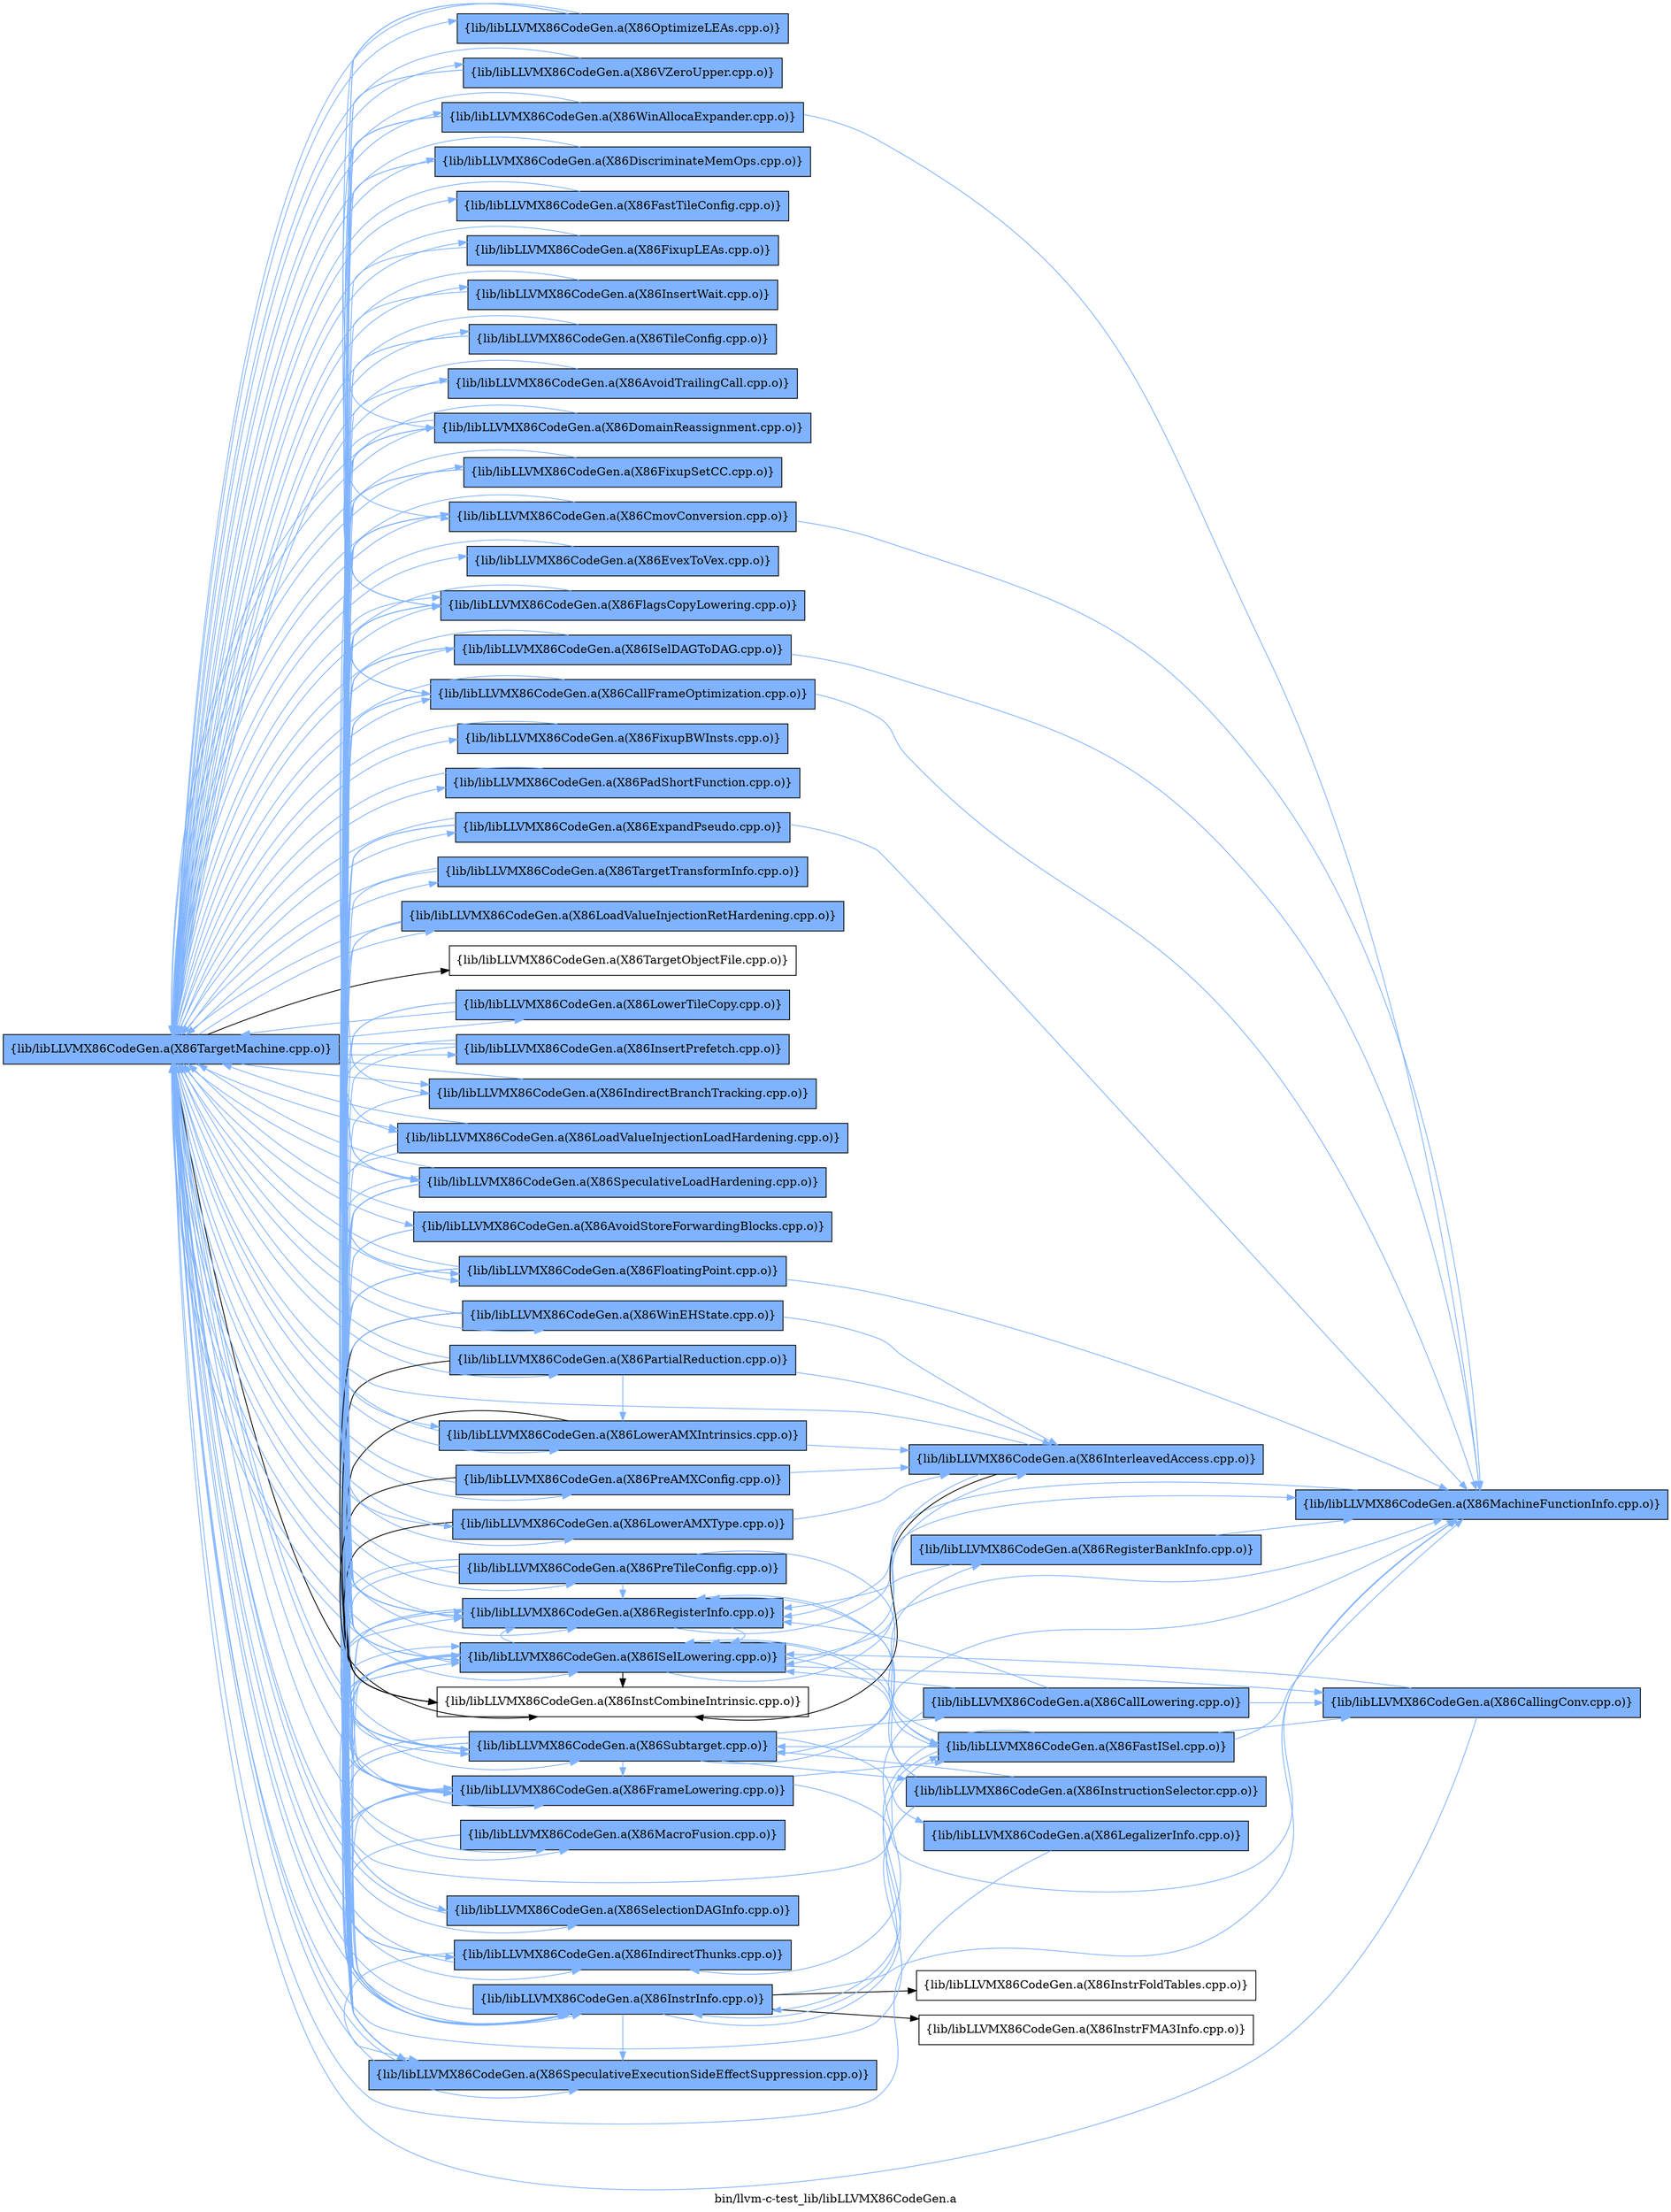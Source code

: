 digraph "bin/llvm-c-test_lib/libLLVMX86CodeGen.a" {
	label="bin/llvm-c-test_lib/libLLVMX86CodeGen.a";
	rankdir=LR;
	{ rank=same; Node0x56426118fc78;  }
	{ rank=same; Node0x564261190088; Node0x56426118e468; Node0x56426118e788; Node0x564261190498; Node0x564261191168; Node0x56426119dfa8; Node0x56426119d9b8; Node0x56426119cd38; Node0x5642611a16a8; Node0x56426119fee8; Node0x5642611982d8; Node0x5642611991d8; Node0x5642611994a8; Node0x56426119ff88; Node0x56426119f768; Node0x5642611a18d8; Node0x5642611a1158; Node0x5642611a0a28; Node0x56426118f408; Node0x56426118fae8; Node0x5642611902b8; Node0x56426118e0f8; Node0x56426118e878; Node0x564261191988; Node0x564261192068; Node0x5642611924c8; Node0x56426119f7b8; Node0x56426119ea48; Node0x56426119e728; Node0x56426119db48; Node0x56426119da08; Node0x56426119cd88; Node0x56426119c6f8; Node0x56426119bf78; Node0x56426119bc08; Node0x56426119b3e8; Node0x56426119ad08; Node0x564261195498; Node0x564261196618; Node0x564261196d98; Node0x564261196ac8; Node0x564261197a68; Node0x564261193148; Node0x564261192e78; Node0x5642611935f8;  }

	Node0x56426118fc78 [shape=record,shape=box,group=1,style=filled,fillcolor="0.600000 0.5 1",label="{lib/libLLVMX86CodeGen.a(X86TargetMachine.cpp.o)}"];
	Node0x56426118fc78 -> Node0x564261190088;
	Node0x56426118fc78 -> Node0x56426118e468[color="0.600000 0.5 1"];
	Node0x56426118fc78 -> Node0x56426118e788[color="0.600000 0.5 1"];
	Node0x56426118fc78 -> Node0x564261190498[color="0.600000 0.5 1"];
	Node0x56426118fc78 -> Node0x564261191168[color="0.600000 0.5 1"];
	Node0x56426118fc78 -> Node0x56426119dfa8[color="0.600000 0.5 1"];
	Node0x56426118fc78 -> Node0x56426119d9b8[color="0.600000 0.5 1"];
	Node0x56426118fc78 -> Node0x56426119cd38[color="0.600000 0.5 1"];
	Node0x56426118fc78 -> Node0x5642611a16a8[color="0.600000 0.5 1"];
	Node0x56426118fc78 -> Node0x56426119fee8[color="0.600000 0.5 1"];
	Node0x56426118fc78 -> Node0x5642611982d8[color="0.600000 0.5 1"];
	Node0x56426118fc78 -> Node0x5642611991d8[color="0.600000 0.5 1"];
	Node0x56426118fc78 -> Node0x5642611994a8[color="0.600000 0.5 1"];
	Node0x56426118fc78 -> Node0x56426119ff88[color="0.600000 0.5 1"];
	Node0x56426118fc78 -> Node0x56426119f768[color="0.600000 0.5 1"];
	Node0x56426118fc78 -> Node0x5642611a18d8[color="0.600000 0.5 1"];
	Node0x56426118fc78 -> Node0x5642611a1158[color="0.600000 0.5 1"];
	Node0x56426118fc78 -> Node0x5642611a0a28[color="0.600000 0.5 1"];
	Node0x56426118fc78 -> Node0x56426118f408[color="0.600000 0.5 1"];
	Node0x56426118fc78 -> Node0x56426118fae8[color="0.600000 0.5 1"];
	Node0x56426118fc78 -> Node0x5642611902b8[color="0.600000 0.5 1"];
	Node0x56426118fc78 -> Node0x56426118e0f8[color="0.600000 0.5 1"];
	Node0x56426118fc78 -> Node0x56426118e878[color="0.600000 0.5 1"];
	Node0x56426118fc78 -> Node0x564261191988[color="0.600000 0.5 1"];
	Node0x56426118fc78 -> Node0x564261192068[color="0.600000 0.5 1"];
	Node0x56426118fc78 -> Node0x5642611924c8[color="0.600000 0.5 1"];
	Node0x56426118fc78 -> Node0x56426119f7b8[color="0.600000 0.5 1"];
	Node0x56426118fc78 -> Node0x56426119ea48[color="0.600000 0.5 1"];
	Node0x56426118fc78 -> Node0x56426119e728[color="0.600000 0.5 1"];
	Node0x56426118fc78 -> Node0x56426119db48[color="0.600000 0.5 1"];
	Node0x56426118fc78 -> Node0x56426119da08[color="0.600000 0.5 1"];
	Node0x56426118fc78 -> Node0x56426119cd88[color="0.600000 0.5 1"];
	Node0x56426118fc78 -> Node0x56426119c6f8[color="0.600000 0.5 1"];
	Node0x56426118fc78 -> Node0x56426119bf78[color="0.600000 0.5 1"];
	Node0x56426118fc78 -> Node0x56426119bc08[color="0.600000 0.5 1"];
	Node0x56426118fc78 -> Node0x56426119b3e8[color="0.600000 0.5 1"];
	Node0x56426118fc78 -> Node0x56426119ad08[color="0.600000 0.5 1"];
	Node0x56426118fc78 -> Node0x564261195498[color="0.600000 0.5 1"];
	Node0x56426118fc78 -> Node0x564261196618[color="0.600000 0.5 1"];
	Node0x56426118fc78 -> Node0x564261196d98;
	Node0x56426118fc78 -> Node0x564261196ac8[color="0.600000 0.5 1"];
	Node0x56426118fc78 -> Node0x564261197a68[color="0.600000 0.5 1"];
	Node0x56426118fc78 -> Node0x564261193148[color="0.600000 0.5 1"];
	Node0x56426118fc78 -> Node0x564261192e78[color="0.600000 0.5 1"];
	Node0x56426118fc78 -> Node0x5642611935f8[color="0.600000 0.5 1"];
	Node0x564261190088 [shape=record,shape=box,group=0,label="{lib/libLLVMX86CodeGen.a(X86InstCombineIntrinsic.cpp.o)}"];
	Node0x56426118e468 [shape=record,shape=box,group=1,style=filled,fillcolor="0.600000 0.5 1",label="{lib/libLLVMX86CodeGen.a(X86SpeculativeExecutionSideEffectSuppression.cpp.o)}"];
	Node0x56426118e468 -> Node0x56426118fc78[color="0.600000 0.5 1"];
	Node0x56426118e788 [shape=record,shape=box,group=1,style=filled,fillcolor="0.600000 0.5 1",label="{lib/libLLVMX86CodeGen.a(X86IndirectThunks.cpp.o)}"];
	Node0x56426118e788 -> Node0x56426118fc78[color="0.600000 0.5 1"];
	Node0x56426118e788 -> Node0x56426118e468[color="0.600000 0.5 1"];
	Node0x564261190498 [shape=record,shape=box,group=1,style=filled,fillcolor="0.600000 0.5 1",label="{lib/libLLVMX86CodeGen.a(X86LoadValueInjectionRetHardening.cpp.o)}"];
	Node0x564261190498 -> Node0x56426118fc78[color="0.600000 0.5 1"];
	Node0x564261190498 -> Node0x56426118e468[color="0.600000 0.5 1"];
	Node0x564261190498 -> Node0x564261191168[color="0.600000 0.5 1"];
	Node0x564261191168 [shape=record,shape=box,group=1,style=filled,fillcolor="0.600000 0.5 1",label="{lib/libLLVMX86CodeGen.a(X86RegisterInfo.cpp.o)}"];
	Node0x564261191168 -> Node0x56426118fc78[color="0.600000 0.5 1"];
	Node0x564261191168 -> Node0x56426119ecc8[color="0.600000 0.5 1"];
	Node0x564261191168 -> Node0x56426119dfa8[color="0.600000 0.5 1"];
	Node0x564261191168 -> Node0x56426119cd38[color="0.600000 0.5 1"];
	Node0x564261191168 -> Node0x5642611a16a8[color="0.600000 0.5 1"];
	Node0x56426119dfa8 [shape=record,shape=box,group=1,style=filled,fillcolor="0.600000 0.5 1",label="{lib/libLLVMX86CodeGen.a(X86ISelLowering.cpp.o)}"];
	Node0x56426119dfa8 -> Node0x56426118fc78[color="0.600000 0.5 1"];
	Node0x56426119dfa8 -> Node0x564261190088;
	Node0x56426119dfa8 -> Node0x56426118e788[color="0.600000 0.5 1"];
	Node0x56426119dfa8 -> Node0x564261191168[color="0.600000 0.5 1"];
	Node0x56426119dfa8 -> Node0x56426119ecc8[color="0.600000 0.5 1"];
	Node0x56426119dfa8 -> Node0x56426119e778[color="0.600000 0.5 1"];
	Node0x56426119dfa8 -> Node0x56426119d9b8[color="0.600000 0.5 1"];
	Node0x56426119dfa8 -> Node0x56426119cd38[color="0.600000 0.5 1"];
	Node0x56426119dfa8 -> Node0x5642611a16a8[color="0.600000 0.5 1"];
	Node0x56426119dfa8 -> Node0x56426119c7e8[color="0.600000 0.5 1"];
	Node0x56426119dfa8 -> Node0x564261199e58[color="0.600000 0.5 1"];
	Node0x56426119d9b8 [shape=record,shape=box,group=1,style=filled,fillcolor="0.600000 0.5 1",label="{lib/libLLVMX86CodeGen.a(X86Subtarget.cpp.o)}"];
	Node0x56426119d9b8 -> Node0x56426118fc78[color="0.600000 0.5 1"];
	Node0x56426119d9b8 -> Node0x564261191168[color="0.600000 0.5 1"];
	Node0x56426119d9b8 -> Node0x56426119ecc8[color="0.600000 0.5 1"];
	Node0x56426119d9b8 -> Node0x56426119dfa8[color="0.600000 0.5 1"];
	Node0x56426119d9b8 -> Node0x56426119cd38[color="0.600000 0.5 1"];
	Node0x56426119d9b8 -> Node0x5642611a16a8[color="0.600000 0.5 1"];
	Node0x56426119d9b8 -> Node0x56426119fee8[color="0.600000 0.5 1"];
	Node0x56426119d9b8 -> Node0x56426119ad58[color="0.600000 0.5 1"];
	Node0x56426119d9b8 -> Node0x56426119bc58[color="0.600000 0.5 1"];
	Node0x56426119d9b8 -> Node0x5642611985a8[color="0.600000 0.5 1"];
	Node0x56426119d9b8 -> Node0x564261198f58[color="0.600000 0.5 1"];
	Node0x56426119d9b8 -> Node0x5642611982d8[color="0.600000 0.5 1"];
	Node0x56426119cd38 [shape=record,shape=box,group=1,style=filled,fillcolor="0.600000 0.5 1",label="{lib/libLLVMX86CodeGen.a(X86InstrInfo.cpp.o)}"];
	Node0x56426119cd38 -> Node0x56426118fc78[color="0.600000 0.5 1"];
	Node0x56426119cd38 -> Node0x56426118e468[color="0.600000 0.5 1"];
	Node0x56426119cd38 -> Node0x564261191168[color="0.600000 0.5 1"];
	Node0x56426119cd38 -> Node0x56426119ecc8[color="0.600000 0.5 1"];
	Node0x56426119cd38 -> Node0x56426119dfa8[color="0.600000 0.5 1"];
	Node0x56426119cd38 -> Node0x56426119e778[color="0.600000 0.5 1"];
	Node0x56426119cd38 -> Node0x56426119d558;
	Node0x56426119cd38 -> Node0x5642611a16a8[color="0.600000 0.5 1"];
	Node0x56426119cd38 -> Node0x5642611a0c08;
	Node0x5642611a16a8 [shape=record,shape=box,group=1,style=filled,fillcolor="0.600000 0.5 1",label="{lib/libLLVMX86CodeGen.a(X86FrameLowering.cpp.o)}"];
	Node0x5642611a16a8 -> Node0x56426118e788[color="0.600000 0.5 1"];
	Node0x5642611a16a8 -> Node0x564261191168[color="0.600000 0.5 1"];
	Node0x5642611a16a8 -> Node0x56426119ecc8[color="0.600000 0.5 1"];
	Node0x5642611a16a8 -> Node0x56426119dfa8[color="0.600000 0.5 1"];
	Node0x5642611a16a8 -> Node0x56426119e778[color="0.600000 0.5 1"];
	Node0x5642611a16a8 -> Node0x56426119cd38[color="0.600000 0.5 1"];
	Node0x56426119fee8 [shape=record,shape=box,group=1,style=filled,fillcolor="0.600000 0.5 1",label="{lib/libLLVMX86CodeGen.a(X86SelectionDAGInfo.cpp.o)}"];
	Node0x56426119fee8 -> Node0x56426118fc78[color="0.600000 0.5 1"];
	Node0x56426119fee8 -> Node0x56426119dfa8[color="0.600000 0.5 1"];
	Node0x5642611982d8 [shape=record,shape=box,group=1,style=filled,fillcolor="0.600000 0.5 1",label="{lib/libLLVMX86CodeGen.a(X86MacroFusion.cpp.o)}"];
	Node0x5642611982d8 -> Node0x56426119cd38[color="0.600000 0.5 1"];
	Node0x5642611991d8 [shape=record,shape=box,group=1,style=filled,fillcolor="0.600000 0.5 1",label="{lib/libLLVMX86CodeGen.a(X86AvoidTrailingCall.cpp.o)}"];
	Node0x5642611991d8 -> Node0x56426118fc78[color="0.600000 0.5 1"];
	Node0x5642611991d8 -> Node0x56426118e468[color="0.600000 0.5 1"];
	Node0x5642611994a8 [shape=record,shape=box,group=1,style=filled,fillcolor="0.600000 0.5 1",label="{lib/libLLVMX86CodeGen.a(X86ExpandPseudo.cpp.o)}"];
	Node0x5642611994a8 -> Node0x56426118fc78[color="0.600000 0.5 1"];
	Node0x5642611994a8 -> Node0x56426118e788[color="0.600000 0.5 1"];
	Node0x5642611994a8 -> Node0x564261191168[color="0.600000 0.5 1"];
	Node0x5642611994a8 -> Node0x56426119ecc8[color="0.600000 0.5 1"];
	Node0x5642611994a8 -> Node0x56426119cd38[color="0.600000 0.5 1"];
	Node0x5642611994a8 -> Node0x5642611a16a8[color="0.600000 0.5 1"];
	Node0x56426119ff88 [shape=record,shape=box,group=1,style=filled,fillcolor="0.600000 0.5 1",label="{lib/libLLVMX86CodeGen.a(X86LowerTileCopy.cpp.o)}"];
	Node0x56426119ff88 -> Node0x56426118fc78[color="0.600000 0.5 1"];
	Node0x56426119ff88 -> Node0x56426118e468[color="0.600000 0.5 1"];
	Node0x56426119ff88 -> Node0x564261191168[color="0.600000 0.5 1"];
	Node0x56426119f768 [shape=record,shape=box,group=1,style=filled,fillcolor="0.600000 0.5 1",label="{lib/libLLVMX86CodeGen.a(X86FloatingPoint.cpp.o)}"];
	Node0x56426119f768 -> Node0x56426118fc78[color="0.600000 0.5 1"];
	Node0x56426119f768 -> Node0x564261191168[color="0.600000 0.5 1"];
	Node0x56426119f768 -> Node0x56426119ecc8[color="0.600000 0.5 1"];
	Node0x56426119f768 -> Node0x56426119d9b8[color="0.600000 0.5 1"];
	Node0x56426119f768 -> Node0x5642611a16a8[color="0.600000 0.5 1"];
	Node0x5642611a18d8 [shape=record,shape=box,group=1,style=filled,fillcolor="0.600000 0.5 1",label="{lib/libLLVMX86CodeGen.a(X86LoadValueInjectionLoadHardening.cpp.o)}"];
	Node0x5642611a18d8 -> Node0x56426118fc78[color="0.600000 0.5 1"];
	Node0x5642611a18d8 -> Node0x56426118e468[color="0.600000 0.5 1"];
	Node0x5642611a18d8 -> Node0x56426119f768[color="0.600000 0.5 1"];
	Node0x5642611a1158 [shape=record,shape=box,group=1,style=filled,fillcolor="0.600000 0.5 1",label="{lib/libLLVMX86CodeGen.a(X86FastTileConfig.cpp.o)}"];
	Node0x5642611a1158 -> Node0x56426118fc78[color="0.600000 0.5 1"];
	Node0x5642611a0a28 [shape=record,shape=box,group=1,style=filled,fillcolor="0.600000 0.5 1",label="{lib/libLLVMX86CodeGen.a(X86TileConfig.cpp.o)}"];
	Node0x5642611a0a28 -> Node0x56426118fc78[color="0.600000 0.5 1"];
	Node0x5642611a0a28 -> Node0x56426119cd38[color="0.600000 0.5 1"];
	Node0x5642611a0a28 -> Node0x5642611a16a8[color="0.600000 0.5 1"];
	Node0x56426118f408 [shape=record,shape=box,group=1,style=filled,fillcolor="0.600000 0.5 1",label="{lib/libLLVMX86CodeGen.a(X86SpeculativeLoadHardening.cpp.o)}"];
	Node0x56426118f408 -> Node0x56426118fc78[color="0.600000 0.5 1"];
	Node0x56426118f408 -> Node0x56426118e468[color="0.600000 0.5 1"];
	Node0x56426118f408 -> Node0x56426118e788[color="0.600000 0.5 1"];
	Node0x56426118f408 -> Node0x564261191168[color="0.600000 0.5 1"];
	Node0x56426118f408 -> Node0x56426119dfa8[color="0.600000 0.5 1"];
	Node0x56426118f408 -> Node0x56426119d9b8[color="0.600000 0.5 1"];
	Node0x56426118f408 -> Node0x56426119cd38[color="0.600000 0.5 1"];
	Node0x56426118f408 -> Node0x5642611a16a8[color="0.600000 0.5 1"];
	Node0x56426118f408 -> Node0x56426119f768[color="0.600000 0.5 1"];
	Node0x56426118fae8 [shape=record,shape=box,group=1,style=filled,fillcolor="0.600000 0.5 1",label="{lib/libLLVMX86CodeGen.a(X86FlagsCopyLowering.cpp.o)}"];
	Node0x56426118fae8 -> Node0x56426118fc78[color="0.600000 0.5 1"];
	Node0x56426118fae8 -> Node0x56426118e468[color="0.600000 0.5 1"];
	Node0x56426118fae8 -> Node0x564261191168[color="0.600000 0.5 1"];
	Node0x56426118fae8 -> Node0x56426119dfa8[color="0.600000 0.5 1"];
	Node0x56426118fae8 -> Node0x56426119cd38[color="0.600000 0.5 1"];
	Node0x56426118fae8 -> Node0x56426118f408[color="0.600000 0.5 1"];
	Node0x5642611902b8 [shape=record,shape=box,group=1,style=filled,fillcolor="0.600000 0.5 1",label="{lib/libLLVMX86CodeGen.a(X86FixupSetCC.cpp.o)}"];
	Node0x5642611902b8 -> Node0x56426118fc78[color="0.600000 0.5 1"];
	Node0x5642611902b8 -> Node0x56426118e468[color="0.600000 0.5 1"];
	Node0x5642611902b8 -> Node0x564261191168[color="0.600000 0.5 1"];
	Node0x5642611902b8 -> Node0x56426118f408[color="0.600000 0.5 1"];
	Node0x56426118e0f8 [shape=record,shape=box,group=1,style=filled,fillcolor="0.600000 0.5 1",label="{lib/libLLVMX86CodeGen.a(X86OptimizeLEAs.cpp.o)}"];
	Node0x56426118e0f8 -> Node0x56426118fc78[color="0.600000 0.5 1"];
	Node0x56426118e0f8 -> Node0x56426118e468[color="0.600000 0.5 1"];
	Node0x56426118e0f8 -> Node0x56426119cd38[color="0.600000 0.5 1"];
	Node0x56426118e0f8 -> Node0x56426118fae8[color="0.600000 0.5 1"];
	Node0x56426118e878 [shape=record,shape=box,group=1,style=filled,fillcolor="0.600000 0.5 1",label="{lib/libLLVMX86CodeGen.a(X86CallFrameOptimization.cpp.o)}"];
	Node0x56426118e878 -> Node0x56426118fc78[color="0.600000 0.5 1"];
	Node0x56426118e878 -> Node0x56426118e468[color="0.600000 0.5 1"];
	Node0x56426118e878 -> Node0x564261191168[color="0.600000 0.5 1"];
	Node0x56426118e878 -> Node0x56426119ecc8[color="0.600000 0.5 1"];
	Node0x56426118e878 -> Node0x56426119dfa8[color="0.600000 0.5 1"];
	Node0x56426118e878 -> Node0x5642611a16a8[color="0.600000 0.5 1"];
	Node0x56426118e878 -> Node0x56426118fae8[color="0.600000 0.5 1"];
	Node0x564261191988 [shape=record,shape=box,group=1,style=filled,fillcolor="0.600000 0.5 1",label="{lib/libLLVMX86CodeGen.a(X86AvoidStoreForwardingBlocks.cpp.o)}"];
	Node0x564261191988 -> Node0x56426118fc78[color="0.600000 0.5 1"];
	Node0x564261191988 -> Node0x56426118e468[color="0.600000 0.5 1"];
	Node0x564261191988 -> Node0x56426119cd38[color="0.600000 0.5 1"];
	Node0x564261192068 [shape=record,shape=box,group=1,style=filled,fillcolor="0.600000 0.5 1",label="{lib/libLLVMX86CodeGen.a(X86PreTileConfig.cpp.o)}"];
	Node0x564261192068 -> Node0x56426118fc78[color="0.600000 0.5 1"];
	Node0x564261192068 -> Node0x56426118e468[color="0.600000 0.5 1"];
	Node0x564261192068 -> Node0x564261191168[color="0.600000 0.5 1"];
	Node0x564261192068 -> Node0x56426119dfa8[color="0.600000 0.5 1"];
	Node0x564261192068 -> Node0x56426119e778[color="0.600000 0.5 1"];
	Node0x5642611924c8 [shape=record,shape=box,group=1,style=filled,fillcolor="0.600000 0.5 1",label="{lib/libLLVMX86CodeGen.a(X86CmovConversion.cpp.o)}"];
	Node0x5642611924c8 -> Node0x56426118fc78[color="0.600000 0.5 1"];
	Node0x5642611924c8 -> Node0x56426118e468[color="0.600000 0.5 1"];
	Node0x5642611924c8 -> Node0x56426118e788[color="0.600000 0.5 1"];
	Node0x5642611924c8 -> Node0x56426119ecc8[color="0.600000 0.5 1"];
	Node0x5642611924c8 -> Node0x56426119dfa8[color="0.600000 0.5 1"];
	Node0x5642611924c8 -> Node0x56426119d9b8[color="0.600000 0.5 1"];
	Node0x5642611924c8 -> Node0x56426119cd38[color="0.600000 0.5 1"];
	Node0x5642611924c8 -> Node0x56426118f408[color="0.600000 0.5 1"];
	Node0x56426119f7b8 [shape=record,shape=box,group=1,style=filled,fillcolor="0.600000 0.5 1",label="{lib/libLLVMX86CodeGen.a(X86ISelDAGToDAG.cpp.o)}"];
	Node0x56426119f7b8 -> Node0x56426118fc78[color="0.600000 0.5 1"];
	Node0x56426119f7b8 -> Node0x56426118e468[color="0.600000 0.5 1"];
	Node0x56426119f7b8 -> Node0x564261191168[color="0.600000 0.5 1"];
	Node0x56426119f7b8 -> Node0x56426119ecc8[color="0.600000 0.5 1"];
	Node0x56426119f7b8 -> Node0x56426119dfa8[color="0.600000 0.5 1"];
	Node0x56426119f7b8 -> Node0x56426119d9b8[color="0.600000 0.5 1"];
	Node0x56426119f7b8 -> Node0x56426119cd38[color="0.600000 0.5 1"];
	Node0x56426119f7b8 -> Node0x56426119ea48[color="0.600000 0.5 1"];
	Node0x56426119ea48 [shape=record,shape=box,group=1,style=filled,fillcolor="0.600000 0.5 1",label="{lib/libLLVMX86CodeGen.a(X86IndirectBranchTracking.cpp.o)}"];
	Node0x56426119ea48 -> Node0x56426118fc78[color="0.600000 0.5 1"];
	Node0x56426119ea48 -> Node0x56426118e468[color="0.600000 0.5 1"];
	Node0x56426119e728 [shape=record,shape=box,group=1,style=filled,fillcolor="0.600000 0.5 1",label="{lib/libLLVMX86CodeGen.a(X86EvexToVex.cpp.o)}"];
	Node0x56426119e728 -> Node0x56426118fc78[color="0.600000 0.5 1"];
	Node0x56426119db48 [shape=record,shape=box,group=1,style=filled,fillcolor="0.600000 0.5 1",label="{lib/libLLVMX86CodeGen.a(X86DiscriminateMemOps.cpp.o)}"];
	Node0x56426119db48 -> Node0x56426118fc78[color="0.600000 0.5 1"];
	Node0x56426119db48 -> Node0x56426118e468[color="0.600000 0.5 1"];
	Node0x56426119db48 -> Node0x56426118e878[color="0.600000 0.5 1"];
	Node0x56426119da08 [shape=record,shape=box,group=1,style=filled,fillcolor="0.600000 0.5 1",label="{lib/libLLVMX86CodeGen.a(X86InsertPrefetch.cpp.o)}"];
	Node0x56426119da08 -> Node0x56426118fc78[color="0.600000 0.5 1"];
	Node0x56426119da08 -> Node0x56426118e468[color="0.600000 0.5 1"];
	Node0x56426119da08 -> Node0x5642611a18d8[color="0.600000 0.5 1"];
	Node0x56426119cd88 [shape=record,shape=box,group=1,style=filled,fillcolor="0.600000 0.5 1",label="{lib/libLLVMX86CodeGen.a(X86FixupBWInsts.cpp.o)}"];
	Node0x56426119cd88 -> Node0x56426118fc78[color="0.600000 0.5 1"];
	Node0x56426119c6f8 [shape=record,shape=box,group=1,style=filled,fillcolor="0.600000 0.5 1",label="{lib/libLLVMX86CodeGen.a(X86PadShortFunction.cpp.o)}"];
	Node0x56426119c6f8 -> Node0x56426118fc78[color="0.600000 0.5 1"];
	Node0x56426119bf78 [shape=record,shape=box,group=1,style=filled,fillcolor="0.600000 0.5 1",label="{lib/libLLVMX86CodeGen.a(X86FixupLEAs.cpp.o)}"];
	Node0x56426119bf78 -> Node0x56426118fc78[color="0.600000 0.5 1"];
	Node0x56426119bf78 -> Node0x56426119cd38[color="0.600000 0.5 1"];
	Node0x56426119bc08 [shape=record,shape=box,group=1,style=filled,fillcolor="0.600000 0.5 1",label="{lib/libLLVMX86CodeGen.a(X86LowerAMXIntrinsics.cpp.o)}"];
	Node0x56426119bc08 -> Node0x56426118fc78[color="0.600000 0.5 1"];
	Node0x56426119bc08 -> Node0x564261190088;
	Node0x56426119bc08 -> Node0x564261199e58[color="0.600000 0.5 1"];
	Node0x56426119b3e8 [shape=record,shape=box,group=1,style=filled,fillcolor="0.600000 0.5 1",label="{lib/libLLVMX86CodeGen.a(X86LowerAMXType.cpp.o)}"];
	Node0x56426119b3e8 -> Node0x56426118fc78[color="0.600000 0.5 1"];
	Node0x56426119b3e8 -> Node0x564261190088;
	Node0x56426119b3e8 -> Node0x564261199e58[color="0.600000 0.5 1"];
	Node0x56426119ad08 [shape=record,shape=box,group=1,style=filled,fillcolor="0.600000 0.5 1",label="{lib/libLLVMX86CodeGen.a(X86PreAMXConfig.cpp.o)}"];
	Node0x56426119ad08 -> Node0x56426118fc78[color="0.600000 0.5 1"];
	Node0x56426119ad08 -> Node0x564261190088;
	Node0x56426119ad08 -> Node0x564261199e58[color="0.600000 0.5 1"];
	Node0x564261195498 [shape=record,shape=box,group=1,style=filled,fillcolor="0.600000 0.5 1",label="{lib/libLLVMX86CodeGen.a(X86DomainReassignment.cpp.o)}"];
	Node0x564261195498 -> Node0x56426118fc78[color="0.600000 0.5 1"];
	Node0x564261195498 -> Node0x56426118e468[color="0.600000 0.5 1"];
	Node0x564261195498 -> Node0x564261191168[color="0.600000 0.5 1"];
	Node0x564261195498 -> Node0x56426118fae8[color="0.600000 0.5 1"];
	Node0x564261195498 -> Node0x56426118e878[color="0.600000 0.5 1"];
	Node0x564261195498 -> Node0x5642611924c8[color="0.600000 0.5 1"];
	Node0x564261196618 [shape=record,shape=box,group=1,style=filled,fillcolor="0.600000 0.5 1",label="{lib/libLLVMX86CodeGen.a(X86PartialReduction.cpp.o)}"];
	Node0x564261196618 -> Node0x56426118fc78[color="0.600000 0.5 1"];
	Node0x564261196618 -> Node0x564261190088;
	Node0x564261196618 -> Node0x564261199e58[color="0.600000 0.5 1"];
	Node0x564261196618 -> Node0x56426119bc08[color="0.600000 0.5 1"];
	Node0x564261196d98 [shape=record,shape=box,group=0,label="{lib/libLLVMX86CodeGen.a(X86TargetObjectFile.cpp.o)}"];
	Node0x564261196ac8 [shape=record,shape=box,group=1,style=filled,fillcolor="0.600000 0.5 1",label="{lib/libLLVMX86CodeGen.a(X86TargetTransformInfo.cpp.o)}"];
	Node0x564261196ac8 -> Node0x56426118fc78[color="0.600000 0.5 1"];
	Node0x564261196ac8 -> Node0x56426119dfa8[color="0.600000 0.5 1"];
	Node0x564261197a68 [shape=record,shape=box,group=1,style=filled,fillcolor="0.600000 0.5 1",label="{lib/libLLVMX86CodeGen.a(X86VZeroUpper.cpp.o)}"];
	Node0x564261197a68 -> Node0x56426118fc78[color="0.600000 0.5 1"];
	Node0x564261197a68 -> Node0x564261191168[color="0.600000 0.5 1"];
	Node0x564261197a68 -> Node0x5642611a16a8[color="0.600000 0.5 1"];
	Node0x564261193148 [shape=record,shape=box,group=1,style=filled,fillcolor="0.600000 0.5 1",label="{lib/libLLVMX86CodeGen.a(X86WinAllocaExpander.cpp.o)}"];
	Node0x564261193148 -> Node0x56426118fc78[color="0.600000 0.5 1"];
	Node0x564261193148 -> Node0x56426118e468[color="0.600000 0.5 1"];
	Node0x564261193148 -> Node0x564261191168[color="0.600000 0.5 1"];
	Node0x564261193148 -> Node0x56426119ecc8[color="0.600000 0.5 1"];
	Node0x564261193148 -> Node0x56426119dfa8[color="0.600000 0.5 1"];
	Node0x564261193148 -> Node0x5642611a16a8[color="0.600000 0.5 1"];
	Node0x564261193148 -> Node0x56426118fae8[color="0.600000 0.5 1"];
	Node0x564261193148 -> Node0x564261195498[color="0.600000 0.5 1"];
	Node0x564261192e78 [shape=record,shape=box,group=1,style=filled,fillcolor="0.600000 0.5 1",label="{lib/libLLVMX86CodeGen.a(X86WinEHState.cpp.o)}"];
	Node0x564261192e78 -> Node0x56426118fc78[color="0.600000 0.5 1"];
	Node0x564261192e78 -> Node0x564261190088;
	Node0x564261192e78 -> Node0x564261199e58[color="0.600000 0.5 1"];
	Node0x564261192e78 -> Node0x56426119bc08[color="0.600000 0.5 1"];
	Node0x564261192e78 -> Node0x56426119b3e8[color="0.600000 0.5 1"];
	Node0x5642611935f8 [shape=record,shape=box,group=1,style=filled,fillcolor="0.600000 0.5 1",label="{lib/libLLVMX86CodeGen.a(X86InsertWait.cpp.o)}"];
	Node0x5642611935f8 -> Node0x56426118fc78[color="0.600000 0.5 1"];
	Node0x5642611935f8 -> Node0x56426118e468[color="0.600000 0.5 1"];
	Node0x56426119ecc8 [shape=record,shape=box,group=1,style=filled,fillcolor="0.600000 0.5 1",label="{lib/libLLVMX86CodeGen.a(X86MachineFunctionInfo.cpp.o)}"];
	Node0x56426119ecc8 -> Node0x564261191168[color="0.600000 0.5 1"];
	Node0x56426119e778 [shape=record,shape=box,group=1,style=filled,fillcolor="0.600000 0.5 1",label="{lib/libLLVMX86CodeGen.a(X86FastISel.cpp.o)}"];
	Node0x56426119e778 -> Node0x56426118fc78[color="0.600000 0.5 1"];
	Node0x56426119e778 -> Node0x564261191168[color="0.600000 0.5 1"];
	Node0x56426119e778 -> Node0x56426119ecc8[color="0.600000 0.5 1"];
	Node0x56426119e778 -> Node0x56426119dfa8[color="0.600000 0.5 1"];
	Node0x56426119e778 -> Node0x56426119d9b8[color="0.600000 0.5 1"];
	Node0x56426119e778 -> Node0x56426119cd38[color="0.600000 0.5 1"];
	Node0x56426119e778 -> Node0x56426119c7e8[color="0.600000 0.5 1"];
	Node0x56426119c7e8 [shape=record,shape=box,group=1,style=filled,fillcolor="0.600000 0.5 1",label="{lib/libLLVMX86CodeGen.a(X86CallingConv.cpp.o)}"];
	Node0x56426119c7e8 -> Node0x56426118fc78[color="0.600000 0.5 1"];
	Node0x56426119c7e8 -> Node0x56426119dfa8[color="0.600000 0.5 1"];
	Node0x564261199e58 [shape=record,shape=box,group=1,style=filled,fillcolor="0.600000 0.5 1",label="{lib/libLLVMX86CodeGen.a(X86InterleavedAccess.cpp.o)}"];
	Node0x564261199e58 -> Node0x56426118fc78[color="0.600000 0.5 1"];
	Node0x564261199e58 -> Node0x564261190088;
	Node0x564261199e58 -> Node0x56426119dfa8[color="0.600000 0.5 1"];
	Node0x56426119ad58 [shape=record,shape=box,group=1,style=filled,fillcolor="0.600000 0.5 1",label="{lib/libLLVMX86CodeGen.a(X86CallLowering.cpp.o)}"];
	Node0x56426119ad58 -> Node0x56426118e788[color="0.600000 0.5 1"];
	Node0x56426119ad58 -> Node0x564261191168[color="0.600000 0.5 1"];
	Node0x56426119ad58 -> Node0x56426119dfa8[color="0.600000 0.5 1"];
	Node0x56426119ad58 -> Node0x56426119c7e8[color="0.600000 0.5 1"];
	Node0x56426119bc58 [shape=record,shape=box,group=1,style=filled,fillcolor="0.600000 0.5 1",label="{lib/libLLVMX86CodeGen.a(X86LegalizerInfo.cpp.o)}"];
	Node0x56426119bc58 -> Node0x56426118fc78[color="0.600000 0.5 1"];
	Node0x5642611985a8 [shape=record,shape=box,group=1,style=filled,fillcolor="0.600000 0.5 1",label="{lib/libLLVMX86CodeGen.a(X86RegisterBankInfo.cpp.o)}"];
	Node0x5642611985a8 -> Node0x564261191168[color="0.600000 0.5 1"];
	Node0x5642611985a8 -> Node0x56426119ecc8[color="0.600000 0.5 1"];
	Node0x564261198f58 [shape=record,shape=box,group=1,style=filled,fillcolor="0.600000 0.5 1",label="{lib/libLLVMX86CodeGen.a(X86InstructionSelector.cpp.o)}"];
	Node0x564261198f58 -> Node0x56426118fc78[color="0.600000 0.5 1"];
	Node0x564261198f58 -> Node0x564261191168[color="0.600000 0.5 1"];
	Node0x564261198f58 -> Node0x56426119dfa8[color="0.600000 0.5 1"];
	Node0x564261198f58 -> Node0x56426119d9b8[color="0.600000 0.5 1"];
	Node0x564261198f58 -> Node0x56426119cd38[color="0.600000 0.5 1"];
	Node0x56426119d558 [shape=record,shape=box,group=0,label="{lib/libLLVMX86CodeGen.a(X86InstrFoldTables.cpp.o)}"];
	Node0x5642611a0c08 [shape=record,shape=box,group=0,label="{lib/libLLVMX86CodeGen.a(X86InstrFMA3Info.cpp.o)}"];
}
